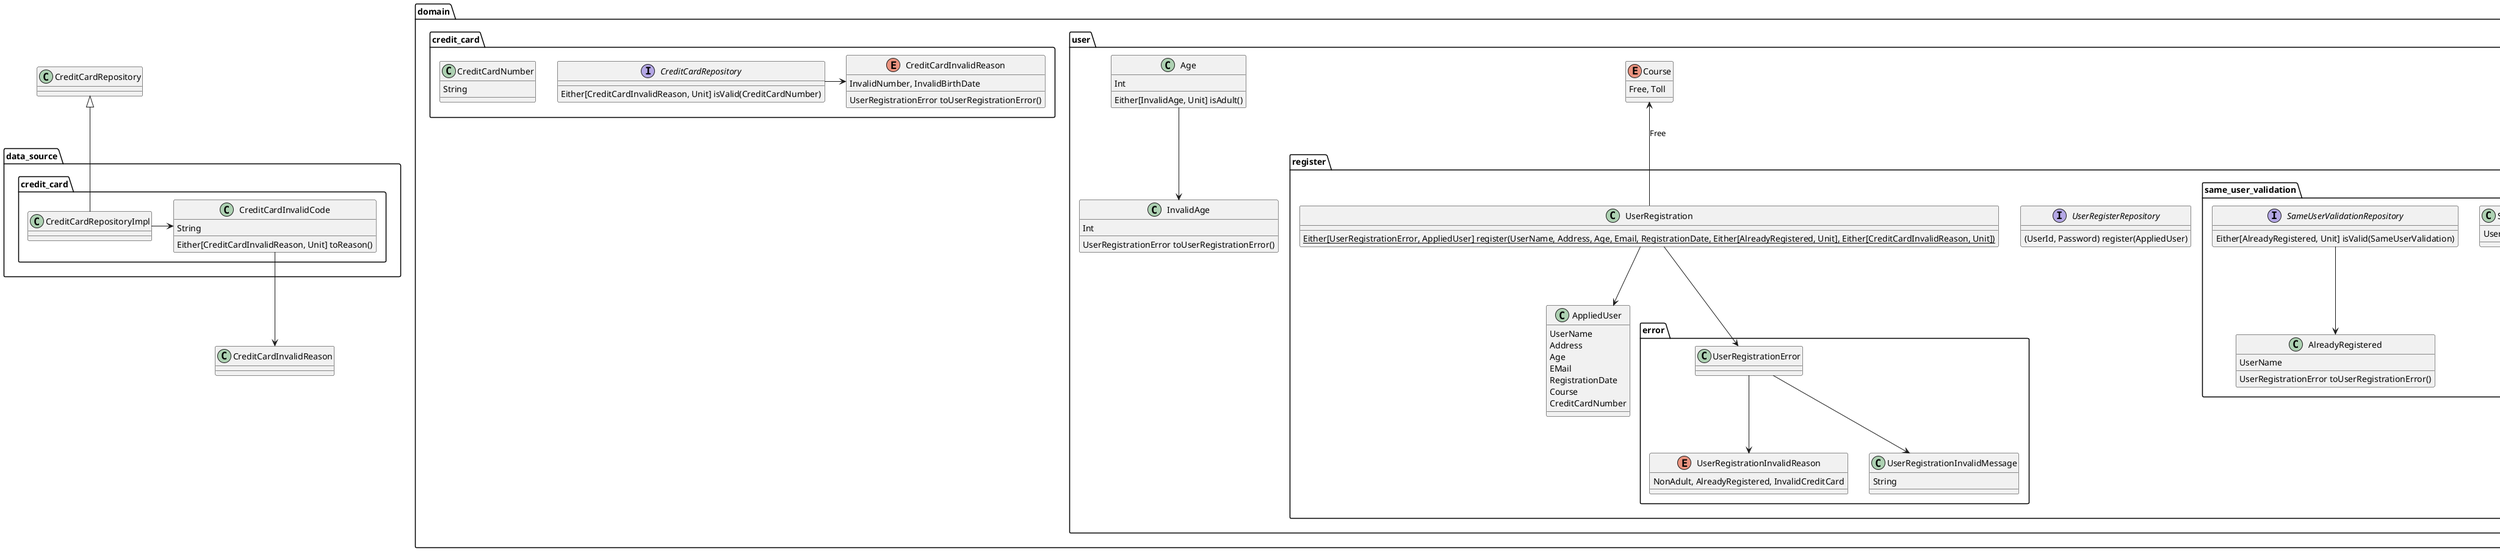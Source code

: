 @startuml

package domain {
  package user {
    package register {
      class AppliedUser {
        UserName
        Address
        Age
        EMail
        RegistrationDate
        Course
        CreditCardNumber
      }

      interface UserRegisterRepository {
        (UserId, Password) register(AppliedUser)
      }

      package same_user_validation {
        class SameUserValidation {
          UserName
        }

        interface SameUserValidationRepository {
          Either[AlreadyRegistered, Unit] isValid(SameUserValidation)
        }

        class AlreadyRegistered {
          UserName
          UserRegistrationError toUserRegistrationError()
        }

        SameUserValidationRepository --> AlreadyRegistered
      }

      class UserRegistration {
        {static} Either[UserRegistrationError, AppliedUser] register(UserName, Address, Age, Email, RegistrationDate, Either[AlreadyRegistered, Unit], Either[CreditCardInvalidReason, Unit])
      }

      package error {
        class UserRegistrationError {
        }

        enum UserRegistrationInvalidReason {
          NonAdult, AlreadyRegistered, InvalidCreditCard
        }

        class UserRegistrationInvalidMessage {
          String
        }

        UserRegistrationError --> UserRegistrationInvalidReason
        UserRegistrationError --> UserRegistrationInvalidMessage
      }

      UserRegistration --> UserRegistrationError
      UserRegistration --> AppliedUser
    }

    class Age {
      Int
      Either[InvalidAge, Unit] isAdult()
    }

    class InvalidAge {
      Int
      UserRegistrationError toUserRegistrationError()
    }

    Age --> InvalidAge

    enum Course {
      Free, Toll
    }

    UserRegistration -up-> Course: Free
  }

  package credit_card {
    interface CreditCardRepository {
      Either[CreditCardInvalidReason, Unit] isValid(CreditCardNumber)
    }

    class CreditCardNumber {
      String
    }

    enum CreditCardInvalidReason {
      InvalidNumber, InvalidBirthDate
      UserRegistrationError toUserRegistrationError()
    }

    CreditCardRepository -right-> CreditCardInvalidReason
  }
}

namespace data_source {
  namespace credit_card {
    class CreditCardRepositoryImpl {
    }

    class CreditCardInvalidCode {
      String
      Either[CreditCardInvalidReason, Unit] toReason()
    }

    CreditCardRepositoryImpl -up-|> .CreditCardRepository
    CreditCardRepositoryImpl -right-> CreditCardInvalidCode
    CreditCardInvalidCode --> .CreditCardInvalidReason
  }
}

@enduml